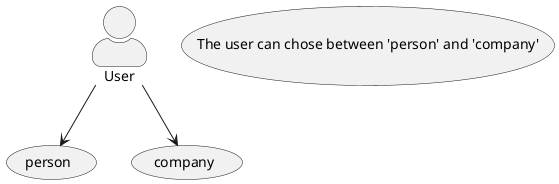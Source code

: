 @startuml
'https://plantuml.com/use-case-diagram
skinparam actorStyle awesome
:User: --> (person)
:User: --> (company)
usecase UC1 as "The user can chose between 'person' and 'company'"
@enduml

@startuml
skinparam actorStyle awesome
actor Company as u
actor Person as u2
package Company {
  usecase "manage equipment" as uc1
  usecase "manage projects" as uc2
  usecase "edit account" as uc3
}
package Project as p{
  usecase "edit project" as uc4
  usecase "add vacancy" as uc5
}
package Vacancy as v{
  usecase "apply" as uc6
  usecase "remove/accept applicants" as uc7
  usecase "edit vacancy" as uc8
}

u --> uc1
u --> uc2
u --> uc3
u --> uc4
u --> uc5
u2 --> uc6
u --> uc7
u --> uc8
uc2 --> p
uc5 --> v

u --> (message)
u2 --> (message)
@enduml
